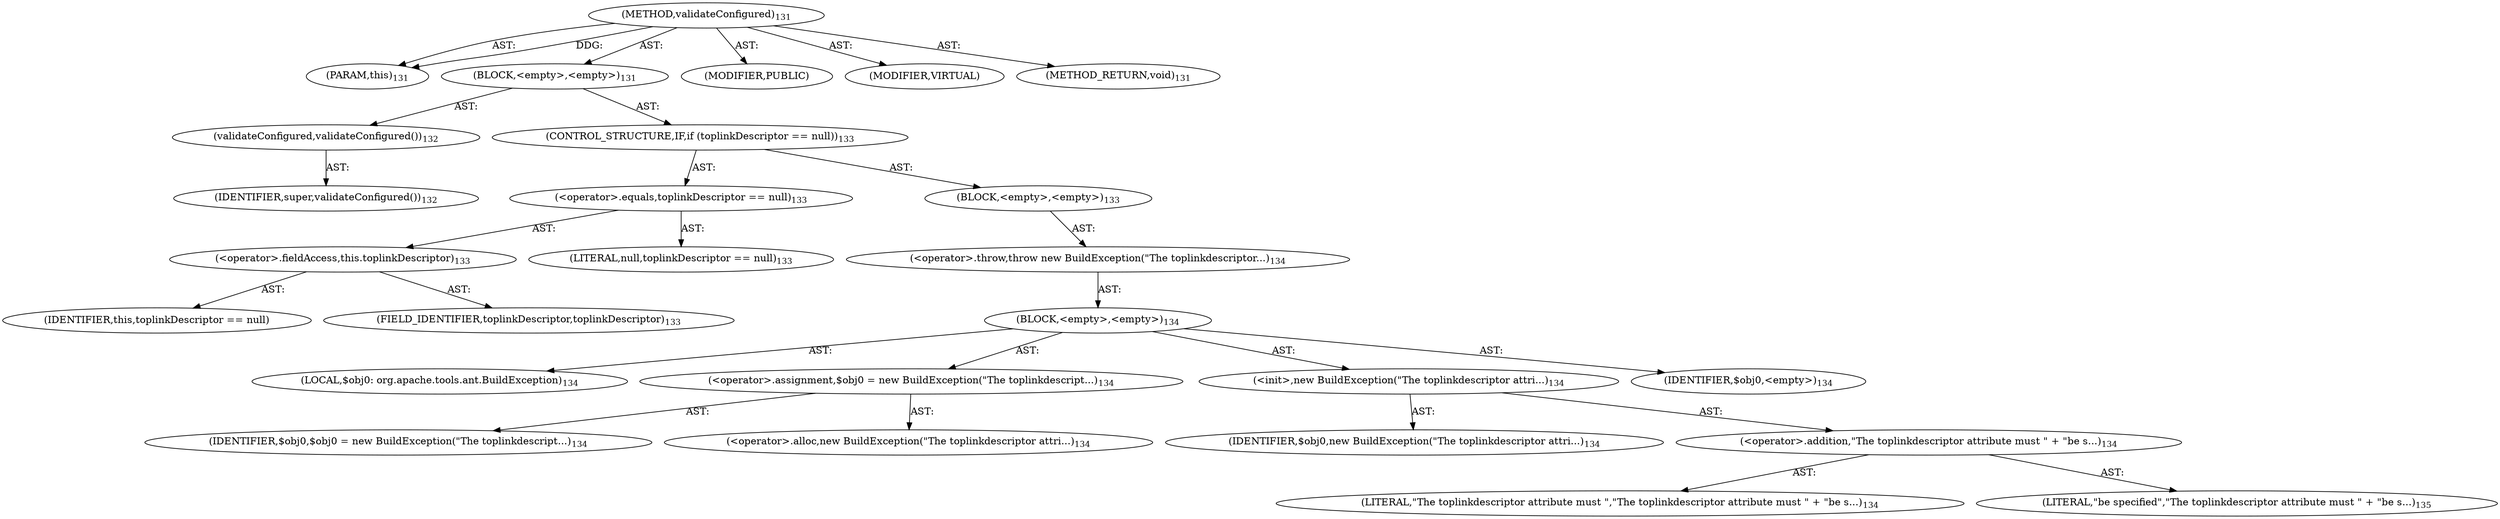 digraph "validateConfigured" {  
"111669149700" [label = <(METHOD,validateConfigured)<SUB>131</SUB>> ]
"115964117001" [label = <(PARAM,this)<SUB>131</SUB>> ]
"25769803784" [label = <(BLOCK,&lt;empty&gt;,&lt;empty&gt;)<SUB>131</SUB>> ]
"30064771103" [label = <(validateConfigured,validateConfigured())<SUB>132</SUB>> ]
"68719476764" [label = <(IDENTIFIER,super,validateConfigured())<SUB>132</SUB>> ]
"47244640260" [label = <(CONTROL_STRUCTURE,IF,if (toplinkDescriptor == null))<SUB>133</SUB>> ]
"30064771104" [label = <(&lt;operator&gt;.equals,toplinkDescriptor == null)<SUB>133</SUB>> ]
"30064771105" [label = <(&lt;operator&gt;.fieldAccess,this.toplinkDescriptor)<SUB>133</SUB>> ]
"68719476765" [label = <(IDENTIFIER,this,toplinkDescriptor == null)> ]
"55834574857" [label = <(FIELD_IDENTIFIER,toplinkDescriptor,toplinkDescriptor)<SUB>133</SUB>> ]
"90194313223" [label = <(LITERAL,null,toplinkDescriptor == null)<SUB>133</SUB>> ]
"25769803785" [label = <(BLOCK,&lt;empty&gt;,&lt;empty&gt;)<SUB>133</SUB>> ]
"30064771106" [label = <(&lt;operator&gt;.throw,throw new BuildException(&quot;The toplinkdescriptor...)<SUB>134</SUB>> ]
"25769803786" [label = <(BLOCK,&lt;empty&gt;,&lt;empty&gt;)<SUB>134</SUB>> ]
"94489280514" [label = <(LOCAL,$obj0: org.apache.tools.ant.BuildException)<SUB>134</SUB>> ]
"30064771107" [label = <(&lt;operator&gt;.assignment,$obj0 = new BuildException(&quot;The toplinkdescript...)<SUB>134</SUB>> ]
"68719476766" [label = <(IDENTIFIER,$obj0,$obj0 = new BuildException(&quot;The toplinkdescript...)<SUB>134</SUB>> ]
"30064771108" [label = <(&lt;operator&gt;.alloc,new BuildException(&quot;The toplinkdescriptor attri...)<SUB>134</SUB>> ]
"30064771109" [label = <(&lt;init&gt;,new BuildException(&quot;The toplinkdescriptor attri...)<SUB>134</SUB>> ]
"68719476767" [label = <(IDENTIFIER,$obj0,new BuildException(&quot;The toplinkdescriptor attri...)<SUB>134</SUB>> ]
"30064771110" [label = <(&lt;operator&gt;.addition,&quot;The toplinkdescriptor attribute must &quot; + &quot;be s...)<SUB>134</SUB>> ]
"90194313224" [label = <(LITERAL,&quot;The toplinkdescriptor attribute must &quot;,&quot;The toplinkdescriptor attribute must &quot; + &quot;be s...)<SUB>134</SUB>> ]
"90194313225" [label = <(LITERAL,&quot;be specified&quot;,&quot;The toplinkdescriptor attribute must &quot; + &quot;be s...)<SUB>135</SUB>> ]
"68719476768" [label = <(IDENTIFIER,$obj0,&lt;empty&gt;)<SUB>134</SUB>> ]
"133143986188" [label = <(MODIFIER,PUBLIC)> ]
"133143986189" [label = <(MODIFIER,VIRTUAL)> ]
"128849018884" [label = <(METHOD_RETURN,void)<SUB>131</SUB>> ]
  "111669149700" -> "115964117001"  [ label = "AST: "] 
  "111669149700" -> "25769803784"  [ label = "AST: "] 
  "111669149700" -> "133143986188"  [ label = "AST: "] 
  "111669149700" -> "133143986189"  [ label = "AST: "] 
  "111669149700" -> "128849018884"  [ label = "AST: "] 
  "25769803784" -> "30064771103"  [ label = "AST: "] 
  "25769803784" -> "47244640260"  [ label = "AST: "] 
  "30064771103" -> "68719476764"  [ label = "AST: "] 
  "47244640260" -> "30064771104"  [ label = "AST: "] 
  "47244640260" -> "25769803785"  [ label = "AST: "] 
  "30064771104" -> "30064771105"  [ label = "AST: "] 
  "30064771104" -> "90194313223"  [ label = "AST: "] 
  "30064771105" -> "68719476765"  [ label = "AST: "] 
  "30064771105" -> "55834574857"  [ label = "AST: "] 
  "25769803785" -> "30064771106"  [ label = "AST: "] 
  "30064771106" -> "25769803786"  [ label = "AST: "] 
  "25769803786" -> "94489280514"  [ label = "AST: "] 
  "25769803786" -> "30064771107"  [ label = "AST: "] 
  "25769803786" -> "30064771109"  [ label = "AST: "] 
  "25769803786" -> "68719476768"  [ label = "AST: "] 
  "30064771107" -> "68719476766"  [ label = "AST: "] 
  "30064771107" -> "30064771108"  [ label = "AST: "] 
  "30064771109" -> "68719476767"  [ label = "AST: "] 
  "30064771109" -> "30064771110"  [ label = "AST: "] 
  "30064771110" -> "90194313224"  [ label = "AST: "] 
  "30064771110" -> "90194313225"  [ label = "AST: "] 
  "111669149700" -> "115964117001"  [ label = "DDG: "] 
}
